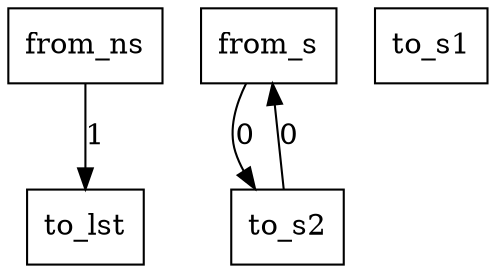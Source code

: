 digraph {
    graph [rankdir=TB
          ,bgcolor=transparent];
    node [shape=box
         ,fillcolor=white
         ,style=filled];
    0 [label=<from_ns>];
    1 [label=<from_s>];
    2 [label=<to_lst>];
    3 [label=<to_s1>];
    4 [label=<to_s2>];
    0 -> 2 [label=1];
    1 -> 4 [label=0];
    4 -> 1 [label=0];
}